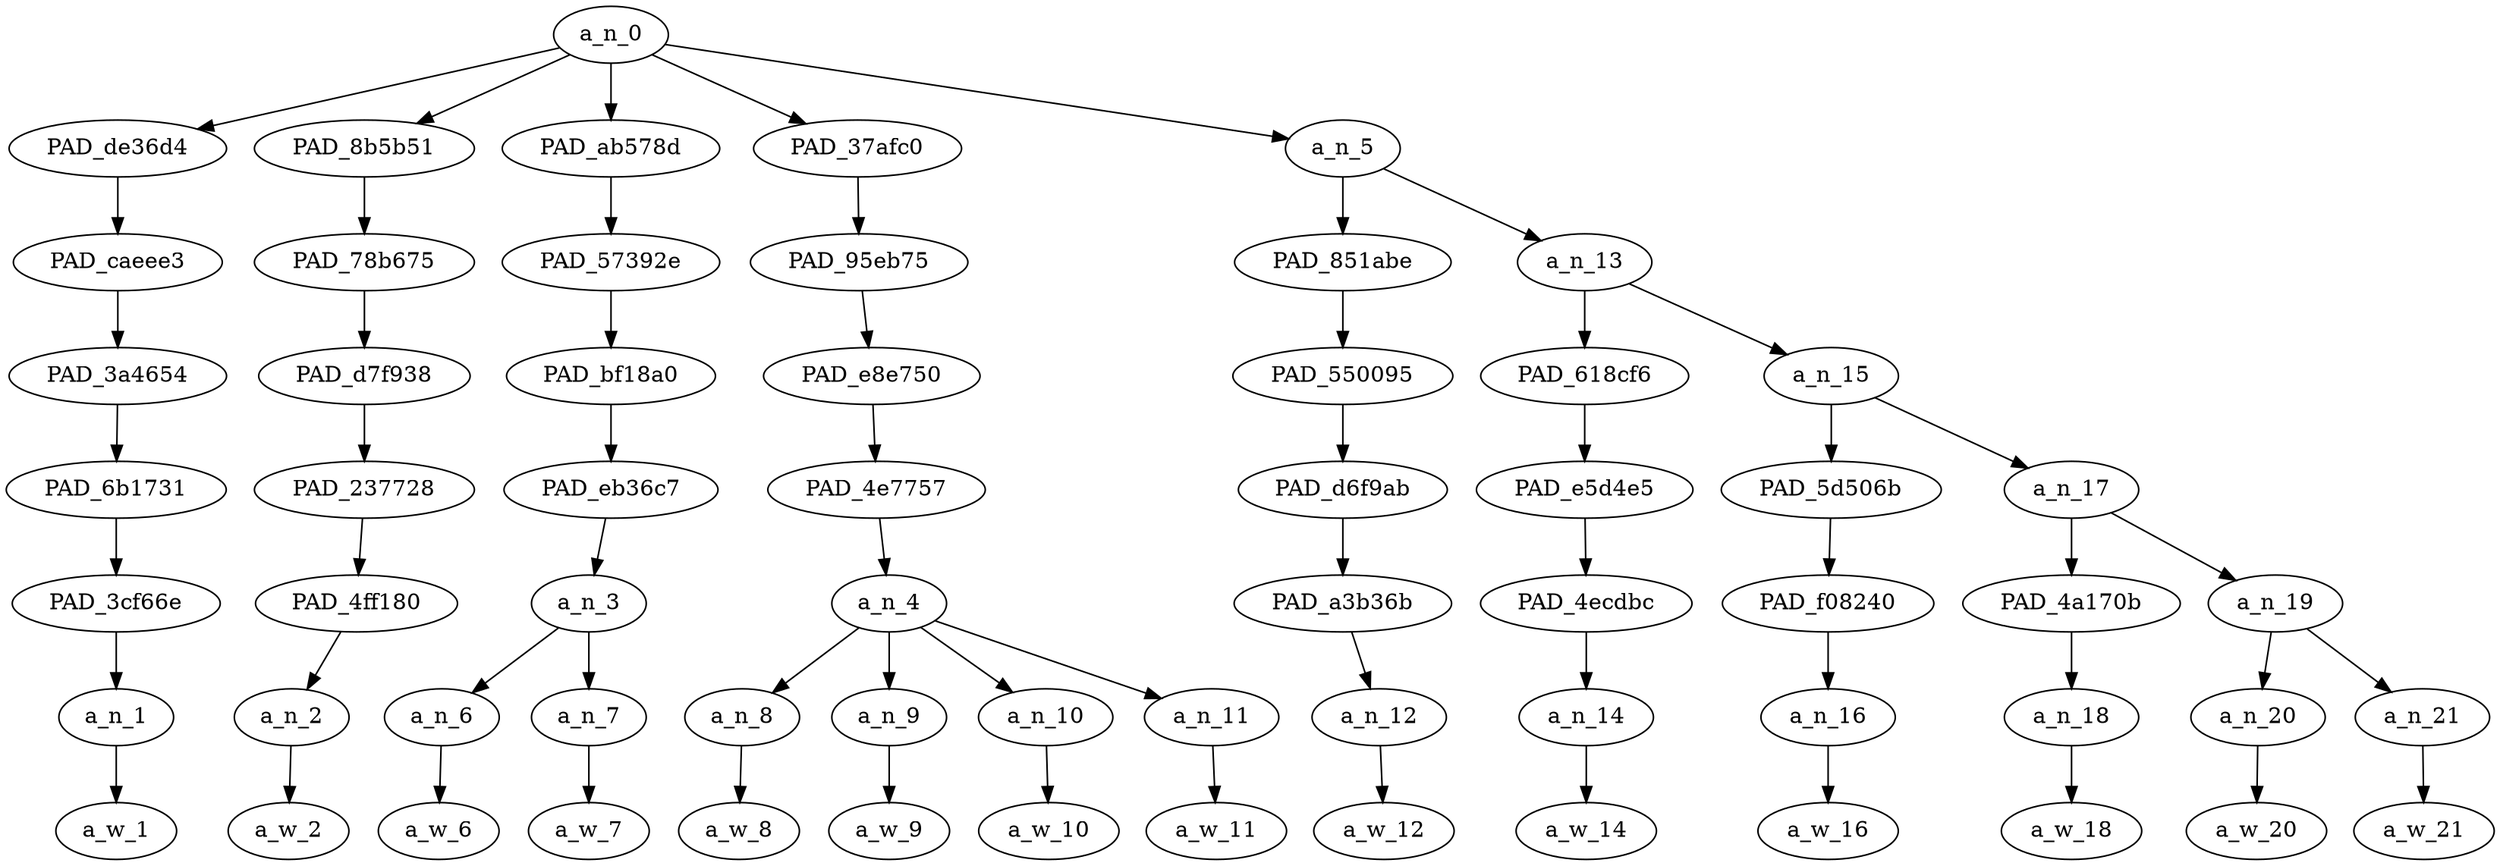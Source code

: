 strict digraph "" {
	a_n_0	[div_dir=1,
		index=0,
		level=7,
		pos="3.59375,7!",
		text_span="[0, 1, 2, 3, 4, 5, 6, 7, 8, 9, 10, 11, 12, 13]",
		value=1.00000000];
	PAD_de36d4	[div_dir=-1,
		index=0,
		level=6,
		pos="0.0,6!",
		text_span="[0]",
		value=0.05323476];
	a_n_0 -> PAD_de36d4;
	PAD_8b5b51	[div_dir=1,
		index=1,
		level=6,
		pos="1.0,6!",
		text_span="[1]",
		value=0.06078640];
	a_n_0 -> PAD_8b5b51;
	PAD_ab578d	[div_dir=-1,
		index=2,
		level=6,
		pos="2.5,6!",
		text_span="[2, 3]",
		value=0.19039167];
	a_n_0 -> PAD_ab578d;
	PAD_37afc0	[div_dir=-1,
		index=3,
		level=6,
		pos="5.5,6!",
		text_span="[4, 5, 6, 7]",
		value=0.29427020];
	a_n_0 -> PAD_37afc0;
	a_n_5	[div_dir=1,
		index=4,
		level=6,
		pos="8.96875,6!",
		text_span="[8, 9, 10, 11, 12, 13]",
		value=0.40101969];
	a_n_0 -> a_n_5;
	PAD_caeee3	[div_dir=-1,
		index=0,
		level=5,
		pos="0.0,5!",
		text_span="[0]",
		value=0.05323476];
	PAD_de36d4 -> PAD_caeee3;
	PAD_3a4654	[div_dir=-1,
		index=0,
		level=4,
		pos="0.0,4!",
		text_span="[0]",
		value=0.05323476];
	PAD_caeee3 -> PAD_3a4654;
	PAD_6b1731	[div_dir=-1,
		index=0,
		level=3,
		pos="0.0,3!",
		text_span="[0]",
		value=0.05323476];
	PAD_3a4654 -> PAD_6b1731;
	PAD_3cf66e	[div_dir=-1,
		index=0,
		level=2,
		pos="0.0,2!",
		text_span="[0]",
		value=0.05323476];
	PAD_6b1731 -> PAD_3cf66e;
	a_n_1	[div_dir=-1,
		index=0,
		level=1,
		pos="0.0,1!",
		text_span="[0]",
		value=0.05323476];
	PAD_3cf66e -> a_n_1;
	a_w_1	[div_dir=0,
		index=0,
		level=0,
		pos="0,0!",
		text_span="[0]",
		value=but];
	a_n_1 -> a_w_1;
	PAD_78b675	[div_dir=1,
		index=1,
		level=5,
		pos="1.0,5!",
		text_span="[1]",
		value=0.06078640];
	PAD_8b5b51 -> PAD_78b675;
	PAD_d7f938	[div_dir=1,
		index=1,
		level=4,
		pos="1.0,4!",
		text_span="[1]",
		value=0.06078640];
	PAD_78b675 -> PAD_d7f938;
	PAD_237728	[div_dir=1,
		index=1,
		level=3,
		pos="1.0,3!",
		text_span="[1]",
		value=0.06078640];
	PAD_d7f938 -> PAD_237728;
	PAD_4ff180	[div_dir=1,
		index=1,
		level=2,
		pos="1.0,2!",
		text_span="[1]",
		value=0.06078640];
	PAD_237728 -> PAD_4ff180;
	a_n_2	[div_dir=1,
		index=1,
		level=1,
		pos="1.0,1!",
		text_span="[1]",
		value=0.06078640];
	PAD_4ff180 -> a_n_2;
	a_w_2	[div_dir=0,
		index=1,
		level=0,
		pos="1,0!",
		text_span="[1]",
		value=it];
	a_n_2 -> a_w_2;
	PAD_57392e	[div_dir=-1,
		index=2,
		level=5,
		pos="2.5,5!",
		text_span="[2, 3]",
		value=0.19039167];
	PAD_ab578d -> PAD_57392e;
	PAD_bf18a0	[div_dir=-1,
		index=2,
		level=4,
		pos="2.5,4!",
		text_span="[2, 3]",
		value=0.19039167];
	PAD_57392e -> PAD_bf18a0;
	PAD_eb36c7	[div_dir=-1,
		index=2,
		level=3,
		pos="2.5,3!",
		text_span="[2, 3]",
		value=0.19039167];
	PAD_bf18a0 -> PAD_eb36c7;
	a_n_3	[div_dir=-1,
		index=2,
		level=2,
		pos="2.5,2!",
		text_span="[2, 3]",
		value=0.19039167];
	PAD_eb36c7 -> a_n_3;
	a_n_6	[div_dir=1,
		index=2,
		level=1,
		pos="2.0,1!",
		text_span="[2]",
		value=0.06860535];
	a_n_3 -> a_n_6;
	a_n_7	[div_dir=-1,
		index=3,
		level=1,
		pos="3.0,1!",
		text_span="[3]",
		value=0.12173970];
	a_n_3 -> a_n_7;
	a_w_6	[div_dir=0,
		index=2,
		level=0,
		pos="2,0!",
		text_span="[2]",
		value=on];
	a_n_6 -> a_w_6;
	a_w_7	[div_dir=0,
		index=3,
		level=0,
		pos="3,0!",
		text_span="[3]",
		value=hbo];
	a_n_7 -> a_w_7;
	PAD_95eb75	[div_dir=-1,
		index=3,
		level=5,
		pos="5.5,5!",
		text_span="[4, 5, 6, 7]",
		value=0.29427020];
	PAD_37afc0 -> PAD_95eb75;
	PAD_e8e750	[div_dir=-1,
		index=3,
		level=4,
		pos="5.5,4!",
		text_span="[4, 5, 6, 7]",
		value=0.29427020];
	PAD_95eb75 -> PAD_e8e750;
	PAD_4e7757	[div_dir=-1,
		index=3,
		level=3,
		pos="5.5,3!",
		text_span="[4, 5, 6, 7]",
		value=0.29427020];
	PAD_e8e750 -> PAD_4e7757;
	a_n_4	[div_dir=-1,
		index=3,
		level=2,
		pos="5.5,2!",
		text_span="[4, 5, 6, 7]",
		value=0.29427020];
	PAD_4e7757 -> a_n_4;
	a_n_8	[div_dir=1,
		index=4,
		level=1,
		pos="4.0,1!",
		text_span="[4]",
		value=0.06638607];
	a_n_4 -> a_n_8;
	a_n_9	[div_dir=1,
		index=5,
		level=1,
		pos="5.0,1!",
		text_span="[5]",
		value=0.09225390];
	a_n_4 -> a_n_9;
	a_n_10	[div_dir=-1,
		index=6,
		level=1,
		pos="6.0,1!",
		text_span="[6]",
		value=0.04881517];
	a_n_4 -> a_n_10;
	a_n_11	[div_dir=-1,
		index=7,
		level=1,
		pos="7.0,1!",
		text_span="[7]",
		value=0.08681261];
	a_n_4 -> a_n_11;
	a_w_8	[div_dir=0,
		index=4,
		level=0,
		pos="4,0!",
		text_span="[4]",
		value=more];
	a_n_8 -> a_w_8;
	a_w_9	[div_dir=0,
		index=5,
		level=0,
		pos="5,0!",
		text_span="[5]",
		value=violence];
	a_n_9 -> a_w_9;
	a_w_10	[div_dir=0,
		index=6,
		level=0,
		pos="6,0!",
		text_span="[6]",
		value=and];
	a_n_10 -> a_w_10;
	a_w_11	[div_dir=0,
		index=7,
		level=0,
		pos="7,0!",
		text_span="[7]",
		value=sex];
	a_n_11 -> a_w_11;
	PAD_851abe	[div_dir=1,
		index=4,
		level=5,
		pos="8.0,5!",
		text_span="[8]",
		value=0.07140515];
	a_n_5 -> PAD_851abe;
	a_n_13	[div_dir=1,
		index=5,
		level=5,
		pos="9.9375,5!",
		text_span="[9, 10, 11, 12, 13]",
		value=0.32934499];
	a_n_5 -> a_n_13;
	PAD_550095	[div_dir=1,
		index=4,
		level=4,
		pos="8.0,4!",
		text_span="[8]",
		value=0.07140515];
	PAD_851abe -> PAD_550095;
	PAD_d6f9ab	[div_dir=1,
		index=4,
		level=3,
		pos="8.0,3!",
		text_span="[8]",
		value=0.07140515];
	PAD_550095 -> PAD_d6f9ab;
	PAD_a3b36b	[div_dir=1,
		index=4,
		level=2,
		pos="8.0,2!",
		text_span="[8]",
		value=0.07140515];
	PAD_d6f9ab -> PAD_a3b36b;
	a_n_12	[div_dir=1,
		index=8,
		level=1,
		pos="8.0,1!",
		text_span="[8]",
		value=0.07140515];
	PAD_a3b36b -> a_n_12;
	a_w_12	[div_dir=0,
		index=8,
		level=0,
		pos="8,0!",
		text_span="[8]",
		value=come];
	a_n_12 -> a_w_12;
	PAD_618cf6	[div_dir=1,
		index=5,
		level=4,
		pos="9.0,4!",
		text_span="[9]",
		value=0.05794044];
	a_n_13 -> PAD_618cf6;
	a_n_15	[div_dir=1,
		index=6,
		level=4,
		pos="10.875,4!",
		text_span="[10, 11, 12, 13]",
		value=0.27115804];
	a_n_13 -> a_n_15;
	PAD_e5d4e5	[div_dir=1,
		index=5,
		level=3,
		pos="9.0,3!",
		text_span="[9]",
		value=0.05794044];
	PAD_618cf6 -> PAD_e5d4e5;
	PAD_4ecdbc	[div_dir=1,
		index=5,
		level=2,
		pos="9.0,2!",
		text_span="[9]",
		value=0.05794044];
	PAD_e5d4e5 -> PAD_4ecdbc;
	a_n_14	[div_dir=1,
		index=9,
		level=1,
		pos="9.0,1!",
		text_span="[9]",
		value=0.05794044];
	PAD_4ecdbc -> a_n_14;
	a_w_14	[div_dir=0,
		index=9,
		level=0,
		pos="9,0!",
		text_span="[9]",
		value=on1];
	a_n_14 -> a_w_14;
	PAD_5d506b	[div_dir=1,
		index=6,
		level=3,
		pos="10.0,3!",
		text_span="[10]",
		value=0.07418710];
	a_n_15 -> PAD_5d506b;
	a_n_17	[div_dir=1,
		index=7,
		level=3,
		pos="11.75,3!",
		text_span="[11, 12, 13]",
		value=0.19675933];
	a_n_15 -> a_n_17;
	PAD_f08240	[div_dir=1,
		index=6,
		level=2,
		pos="10.0,2!",
		text_span="[10]",
		value=0.07418710];
	PAD_5d506b -> PAD_f08240;
	a_n_16	[div_dir=1,
		index=10,
		level=1,
		pos="10.0,1!",
		text_span="[10]",
		value=0.07418710];
	PAD_f08240 -> a_n_16;
	a_w_16	[div_dir=0,
		index=10,
		level=0,
		pos="10,0!",
		text_span="[10]",
		value=what];
	a_n_16 -> a_w_16;
	PAD_4a170b	[div_dir=1,
		index=7,
		level=2,
		pos="11.0,2!",
		text_span="[11]",
		value=0.06342595];
	a_n_17 -> PAD_4a170b;
	a_n_19	[div_dir=1,
		index=8,
		level=2,
		pos="12.5,2!",
		text_span="[12, 13]",
		value=0.13317768];
	a_n_17 -> a_n_19;
	a_n_18	[div_dir=1,
		index=11,
		level=1,
		pos="11.0,1!",
		text_span="[11]",
		value=0.06342595];
	PAD_4a170b -> a_n_18;
	a_w_18	[div_dir=0,
		index=11,
		level=0,
		pos="11,0!",
		text_span="[11]",
		value=not];
	a_n_18 -> a_w_18;
	a_n_20	[div_dir=-1,
		index=12,
		level=1,
		pos="12.0,1!",
		text_span="[12]",
		value=0.05280553];
	a_n_19 -> a_n_20;
	a_n_21	[div_dir=1,
		index=13,
		level=1,
		pos="13.0,1!",
		text_span="[13]",
		value=0.08035005];
	a_n_19 -> a_n_21;
	a_w_20	[div_dir=0,
		index=12,
		level=0,
		pos="12,0!",
		text_span="[12]",
		value=to];
	a_n_20 -> a_w_20;
	a_w_21	[div_dir=0,
		index=13,
		level=0,
		pos="13,0!",
		text_span="[13]",
		value=love];
	a_n_21 -> a_w_21;
}
